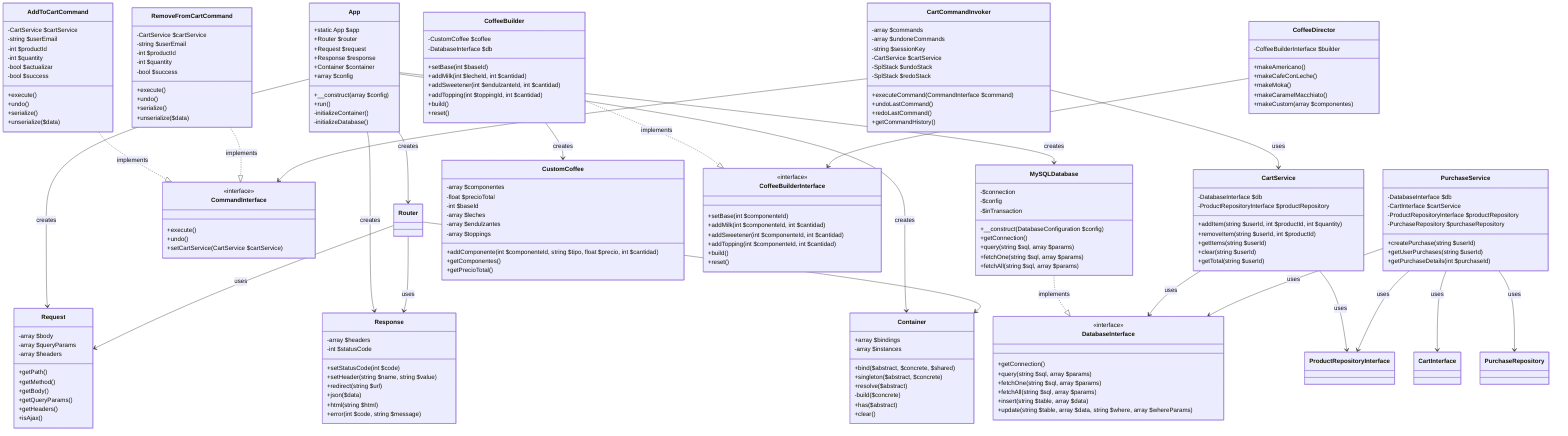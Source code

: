 classDiagram
    %% Core Classes
    class App {
        +static App $app
        +Router $router
        +Request $request
        +Response $response
        +Container $container
        +array $config
        +__construct(array $config)
        +run()
        -initializeContainer()
        -initializeDatabase()
    }

    class Container {
        +array $bindings
        -array $instances
        +bind($abstract, $concrete, $shared)
        +singleton($abstract, $concrete)
        +resolve($abstract)
        -build($concrete)
        +has($abstract)
        +clear()
    }

    %% Request/Response Classes
    class Request {
        -array $body
        -array $queryParams
        -array $headers
        +getPath()
        +getMethod()
        +getBody()
        +getQueryParams()
        +getHeaders()
        +isAjax()
    }

    class Response {
        -array $headers
        -int $statusCode
        +setStatusCode(int $code)
        +setHeader(string $name, string $value)
        +redirect(string $url)
        +json($data)
        +html(string $html)
        +error(int $code, string $message)
    }

    %% Database Classes
    class DatabaseInterface {
        <<interface>>
        +getConnection()
        +query(string $sql, array $params)
        +fetchOne(string $sql, array $params)
        +fetchAll(string $sql, array $params)
        +insert(string $table, array $data)
        +update(string $table, array $data, string $where, array $whereParams)
    }

    class MySQLDatabase {
        -$connection
        -$config
        -$inTransaction
        +__construct(DatabaseConfiguration $config)
        +getConnection()
        +query(string $sql, array $params)
        +fetchOne(string $sql, array $params)
        +fetchAll(string $sql, array $params)
    }

    %% Shop Classes (Command Pattern)
    class CommandInterface {
        <<interface>>
        +execute()
        +undo()
        +setCartService(CartService $cartService)
    }

    class AddToCartCommand {
        -CartService $cartService
        -string $userEmail
        -int $productId
        -int $quantity
        -bool $actualizar
        -bool $success
        +execute()
        +undo()
        +serialize()
        +unserialize($data)
    }

    class RemoveFromCartCommand {
        -CartService $cartService
        -string $userEmail
        -int $productId
        -int $quantity
        -bool $success
        +execute()
        +undo()
        +serialize()
        +unserialize($data)
    }

    class CartCommandInvoker {
        -array $commands
        -array $undoneCommands
        -string $sessionKey
        -CartService $cartService
        -SplStack $undoStack
        -SplStack $redoStack
        +executeCommand(CommandInterface $command)
        +undoLastCommand()
        +redoLastCommand()
        +getCommandHistory()
    }

    %% Shop Services
    class CartService {
        -DatabaseInterface $db
        -ProductRepositoryInterface $productRepository
        +addItem(string $userId, int $productId, int $quantity)
        +removeItem(string $userId, int $productId)
        +getItems(string $userId)
        +clear(string $userId)
        +getTotal(string $userId)
    }

    class PurchaseService {
        -DatabaseInterface $db
        -CartInterface $cartService
        -ProductRepositoryInterface $productRepository
        -PurchaseRepository $purchaseRepository
        +createPurchase(string $userId)
        +getUserPurchases(string $userId)
        +getPurchaseDetails(int $purchaseId)
    }

    %% Custom Coffee Classes (Builder Pattern)
    class CustomCoffee {
        -array $componentes
        -float $precioTotal
        -int $baseId
        -array $leches
        -array $endulzantes
        -array $toppings
        +addComponente(int $componenteId, string $tipo, float $precio, int $cantidad)
        +getComponentes()
        +getPrecioTotal()
    }

    class CoffeeBuilderInterface {
        <<interface>>
        +setBase(int $componenteId)
        +addMilk(int $componenteId, int $cantidad)
        +addSweetener(int $componenteId, int $cantidad)
        +addTopping(int $componenteId, int $cantidad)
        +build()
        +reset()
    }

    class CoffeeBuilder {
        -CustomCoffee $coffee
        -DatabaseInterface $db
        +setBase(int $baseId)
        +addMilk(int $lecheId, int $cantidad)
        +addSweetener(int $endulzanteId, int $cantidad)
        +addTopping(int $toppingId, int $cantidad)
        +build()
        +reset()
    }

    class CoffeeDirector {
        -CoffeeBuilderInterface $builder
        +makeAmericano()
        +makeCafeConLeche()
        +makeMoka()
        +makeCaramelMacchiato()
        +makeCustom(array $componentes)
    }

    %% Relationships
    App --> Router : creates
    App --> Request : creates
    App --> Response : creates
    App --> Container : creates
    App --> MySQLDatabase : creates
    
    Router --> Request : uses
    Router --> Response : uses
    Router --> Container : uses
    
    MySQLDatabase ..|> DatabaseInterface : implements
    
    %% Command Pattern Relationships
    AddToCartCommand ..|> CommandInterface : implements
    RemoveFromCartCommand ..|> CommandInterface : implements
    CartCommandInvoker --> CommandInterface : uses
    CartCommandInvoker --> CartService : uses
    
    %% Builder Pattern Relationships
    CoffeeBuilder ..|> CoffeeBuilderInterface : implements
    CoffeeBuilder --> CustomCoffee : creates
    CoffeeDirector --> CoffeeBuilderInterface : uses
    
    %% Service Layer Relationships
    CartService --> DatabaseInterface : uses
    CartService --> ProductRepositoryInterface : uses
    PurchaseService --> DatabaseInterface : uses
    PurchaseService --> CartInterface : uses
    PurchaseService --> ProductRepositoryInterface : uses
    PurchaseService --> PurchaseRepository : uses